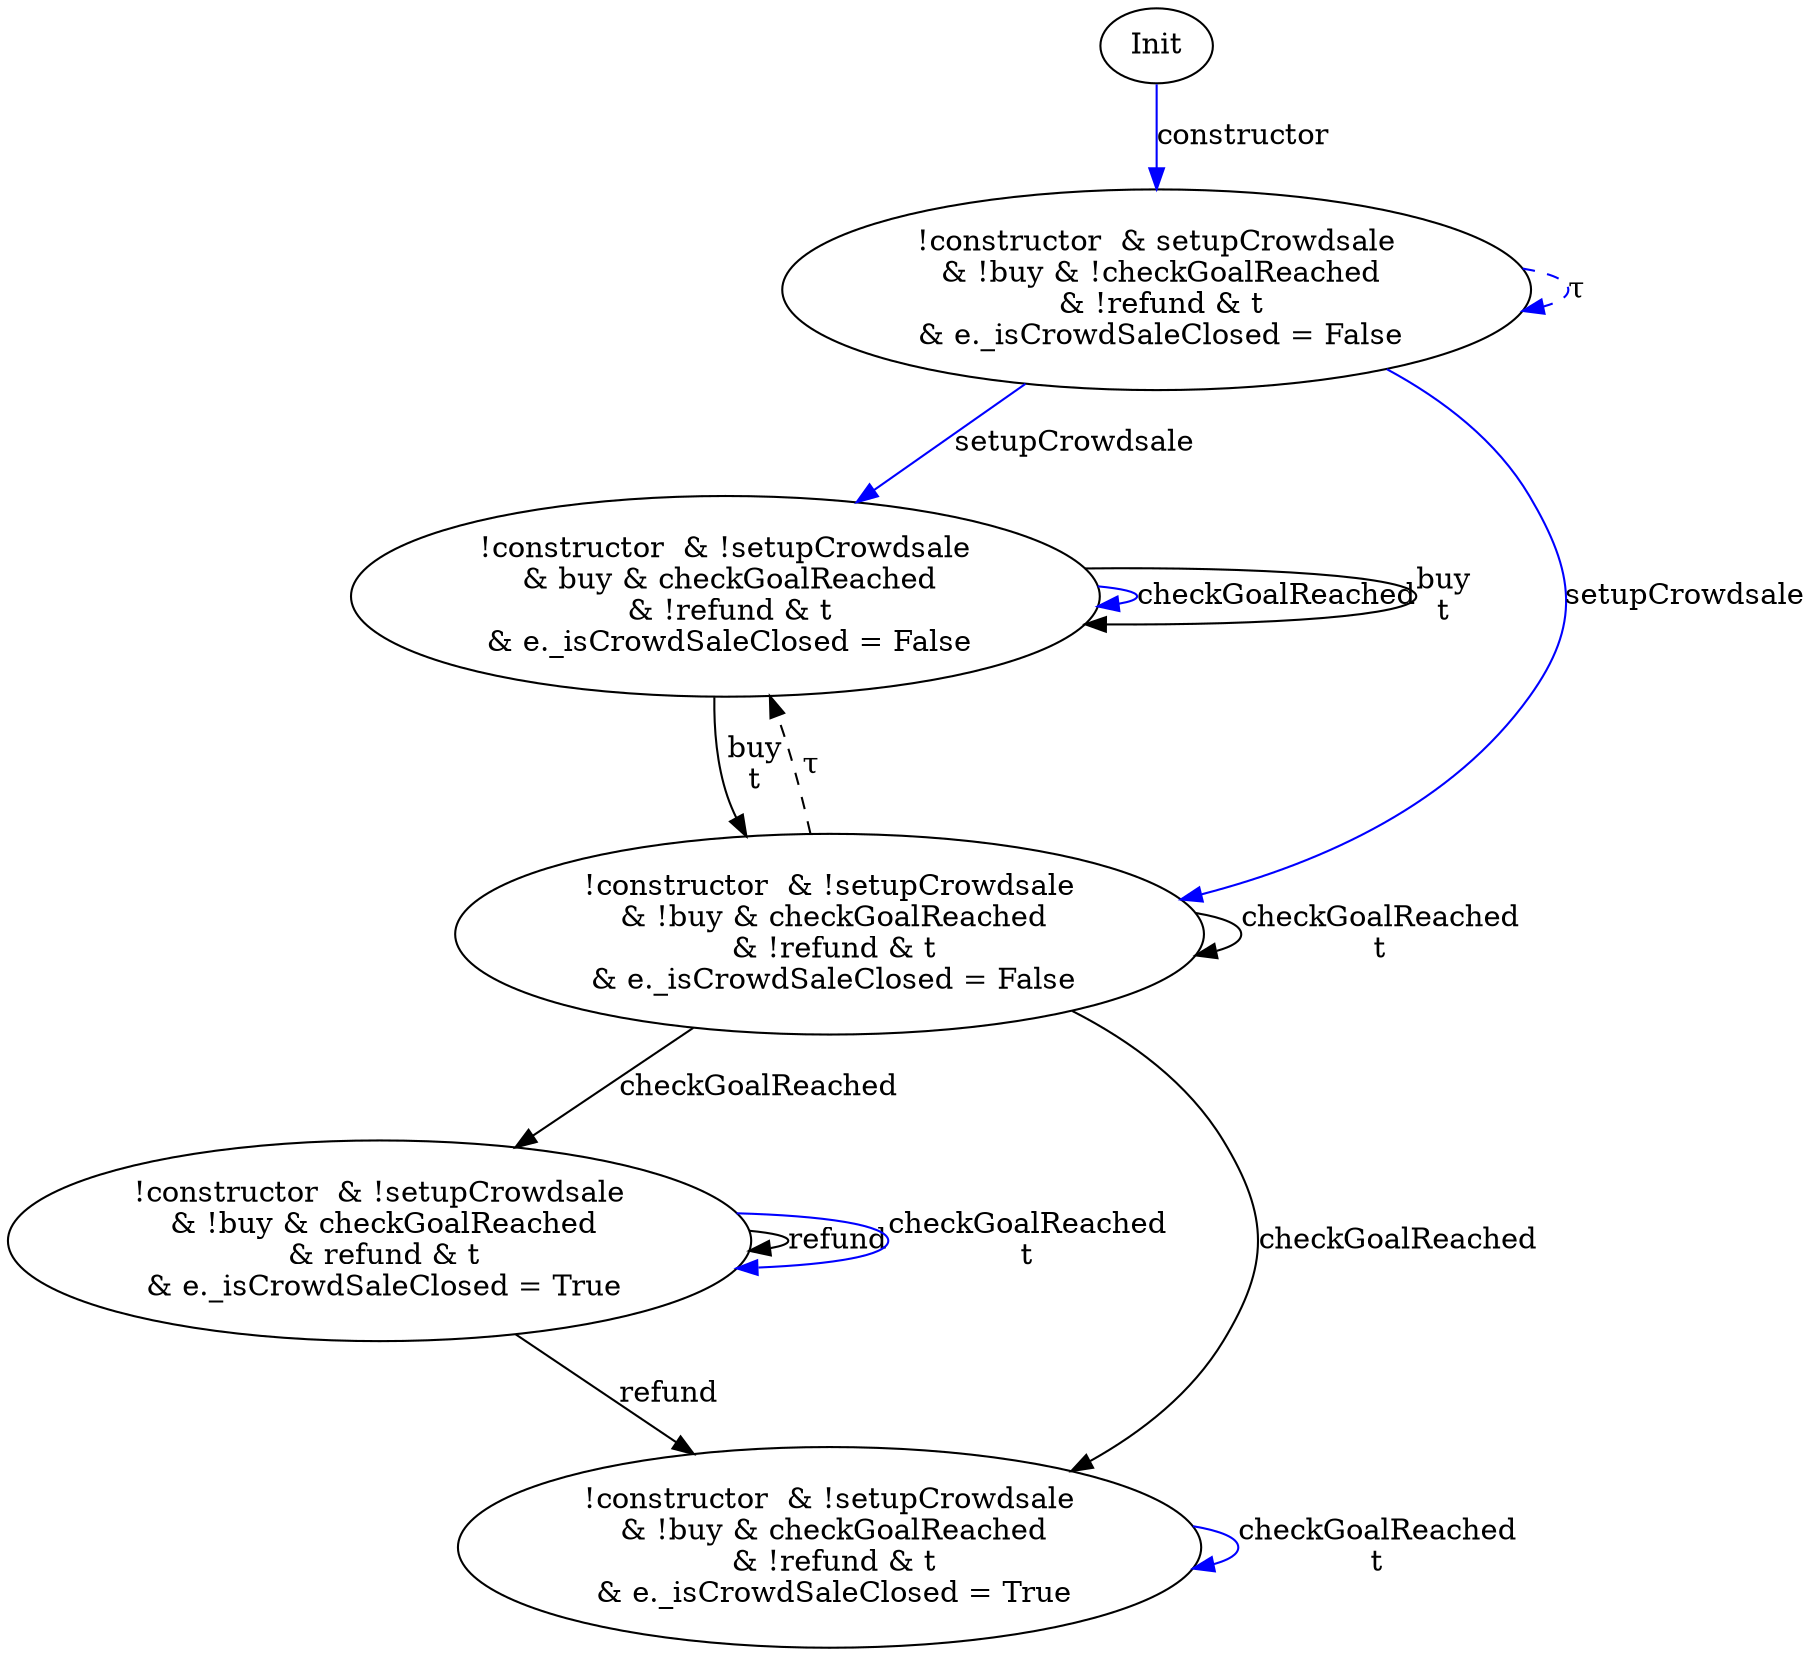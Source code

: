digraph {
S00 [label="Init"]
S23 [label="!constructor  & !setupCrowdsale\n & !buy & checkGoalReached\n & refund & t\n & e._isCrowdSaleClosed = True"]
S44 [label="!constructor  & !setupCrowdsale\n & !buy & checkGoalReached\n & !refund & t\n & e._isCrowdSaleClosed = True"]
S89 [label="!constructor  & !setupCrowdsale\n & buy & checkGoalReached\n & !refund & t\n & e._isCrowdSaleClosed = False"]
S108 [label="!constructor  & !setupCrowdsale\n & !buy & checkGoalReached\n & !refund & t\n & e._isCrowdSaleClosed = False"]
S113 [label="!constructor  & setupCrowdsale\n & !buy & !checkGoalReached\n & !refund & t\n & e._isCrowdSaleClosed = False"]

S23->S23 [label="refund", style="", color="black"]
S113->S108 [label="setupCrowdsale", style="", color="blue"]
S89->S108 [label="buy\nt", style="", color="black"]
S23->S23 [label="checkGoalReached\nt", style="", color="blue"]
S108->S23 [label="checkGoalReached", style="", color="black"]
S108->S108 [label="checkGoalReached\nt", style="", color="black"]
S23->S44 [label="refund", style="", color="black"]
S44->S44 [label="checkGoalReached\nt", style="", color="blue"]
S89->S89 [label="checkGoalReached", style="", color="blue"]
S108->S44 [label="checkGoalReached", style="", color="black"]
S113->S113 [label="τ", style="dashed", color="blue"]
S108->S89 [label="τ", style="dashed", color="black"]
S113->S89 [label="setupCrowdsale", style="", color="blue"]
S89->S89 [label="buy\nt", style="", color="black"]
S00->S113 [label="constructor", style="", color="blue"]
}